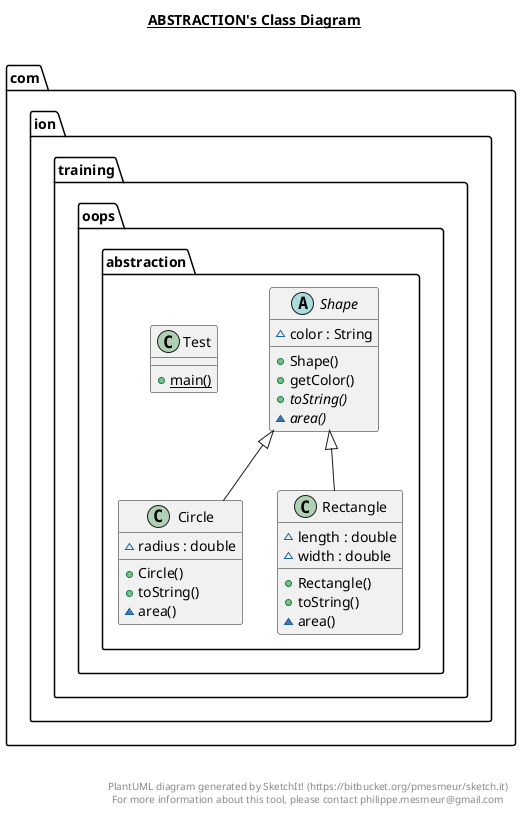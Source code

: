 @startuml

title __ABSTRACTION's Class Diagram__\n

  namespace com.ion.training.oops.abstraction {
    class com.ion.training.oops.abstraction.Circle {
        ~ radius : double
        + Circle()
        + toString()
        ~ area()
    }
  }
  

  namespace com.ion.training.oops.abstraction {
    class com.ion.training.oops.abstraction.Rectangle {
        ~ length : double
        ~ width : double
        + Rectangle()
        + toString()
        ~ area()
    }
  }
  

  namespace com.ion.training.oops.abstraction {
    abstract class com.ion.training.oops.abstraction.Shape {
        ~ color : String
        + Shape()
        + getColor()
        {abstract} + toString()
        {abstract} ~ area()
    }
  }
  

  namespace com.ion.training.oops.abstraction {
    class com.ion.training.oops.abstraction.Test {
        {static} + main()
    }
  }
  

  com.ion.training.oops.abstraction.Circle -up-|> com.ion.training.oops.abstraction.Shape
  com.ion.training.oops.abstraction.Rectangle -up-|> com.ion.training.oops.abstraction.Shape


right footer


PlantUML diagram generated by SketchIt! (https://bitbucket.org/pmesmeur/sketch.it)
For more information about this tool, please contact philippe.mesmeur@gmail.com
endfooter

@enduml
